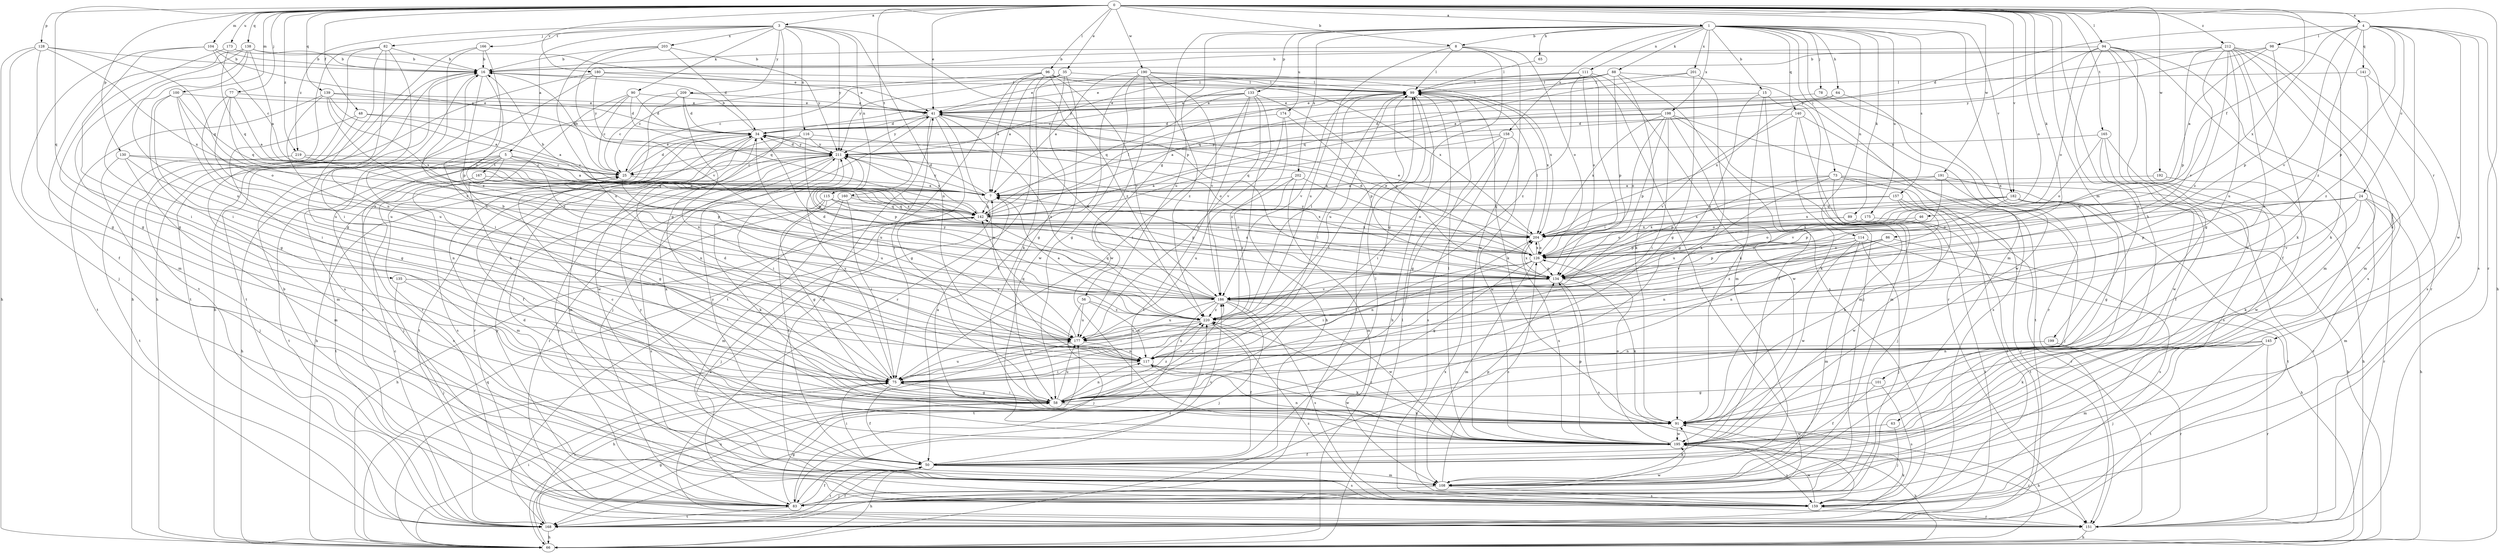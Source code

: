 strict digraph  {
0;
1;
3;
4;
5;
7;
8;
15;
16;
24;
25;
34;
35;
41;
46;
48;
50;
56;
58;
63;
64;
65;
66;
73;
75;
77;
78;
82;
83;
86;
88;
89;
90;
91;
94;
96;
98;
99;
100;
101;
104;
108;
111;
114;
115;
116;
117;
126;
128;
130;
133;
134;
135;
138;
139;
140;
141;
142;
145;
151;
157;
158;
159;
160;
165;
166;
167;
168;
173;
174;
175;
177;
180;
182;
186;
190;
191;
192;
195;
198;
199;
201;
202;
203;
204;
209;
211;
212;
219;
220;
0 -> 1  [label=a];
0 -> 3  [label=a];
0 -> 4  [label=a];
0 -> 8  [label=b];
0 -> 35  [label=e];
0 -> 41  [label=e];
0 -> 46  [label=f];
0 -> 48  [label=f];
0 -> 63  [label=h];
0 -> 77  [label=j];
0 -> 86  [label=k];
0 -> 94  [label=l];
0 -> 96  [label=l];
0 -> 100  [label=m];
0 -> 101  [label=m];
0 -> 104  [label=m];
0 -> 126  [label=o];
0 -> 128  [label=p];
0 -> 130  [label=p];
0 -> 135  [label=q];
0 -> 138  [label=q];
0 -> 139  [label=q];
0 -> 145  [label=r];
0 -> 151  [label=r];
0 -> 160  [label=t];
0 -> 165  [label=t];
0 -> 173  [label=u];
0 -> 180  [label=v];
0 -> 182  [label=v];
0 -> 190  [label=w];
0 -> 191  [label=w];
0 -> 192  [label=w];
0 -> 212  [label=z];
0 -> 219  [label=z];
1 -> 8  [label=b];
1 -> 15  [label=b];
1 -> 56  [label=g];
1 -> 64  [label=h];
1 -> 65  [label=h];
1 -> 73  [label=i];
1 -> 78  [label=j];
1 -> 88  [label=k];
1 -> 89  [label=k];
1 -> 108  [label=m];
1 -> 111  [label=n];
1 -> 114  [label=n];
1 -> 133  [label=p];
1 -> 140  [label=q];
1 -> 157  [label=s];
1 -> 158  [label=s];
1 -> 174  [label=u];
1 -> 175  [label=u];
1 -> 177  [label=u];
1 -> 182  [label=v];
1 -> 198  [label=x];
1 -> 199  [label=x];
1 -> 201  [label=x];
1 -> 202  [label=x];
3 -> 5  [label=a];
3 -> 58  [label=g];
3 -> 82  [label=j];
3 -> 90  [label=k];
3 -> 115  [label=n];
3 -> 116  [label=n];
3 -> 117  [label=n];
3 -> 134  [label=p];
3 -> 166  [label=t];
3 -> 203  [label=x];
3 -> 209  [label=y];
3 -> 211  [label=y];
3 -> 219  [label=z];
4 -> 24  [label=c];
4 -> 34  [label=d];
4 -> 66  [label=h];
4 -> 91  [label=k];
4 -> 98  [label=l];
4 -> 134  [label=p];
4 -> 141  [label=q];
4 -> 159  [label=s];
4 -> 186  [label=v];
4 -> 195  [label=w];
4 -> 204  [label=x];
4 -> 220  [label=z];
5 -> 7  [label=a];
5 -> 25  [label=c];
5 -> 58  [label=g];
5 -> 66  [label=h];
5 -> 83  [label=j];
5 -> 117  [label=n];
5 -> 159  [label=s];
5 -> 167  [label=t];
5 -> 168  [label=t];
7 -> 34  [label=d];
7 -> 142  [label=q];
7 -> 211  [label=y];
8 -> 16  [label=b];
8 -> 58  [label=g];
8 -> 99  [label=l];
8 -> 126  [label=o];
8 -> 177  [label=u];
8 -> 195  [label=w];
15 -> 41  [label=e];
15 -> 50  [label=f];
15 -> 58  [label=g];
15 -> 83  [label=j];
15 -> 91  [label=k];
16 -> 99  [label=l];
16 -> 126  [label=o];
16 -> 134  [label=p];
16 -> 159  [label=s];
16 -> 168  [label=t];
24 -> 66  [label=h];
24 -> 91  [label=k];
24 -> 108  [label=m];
24 -> 126  [label=o];
24 -> 134  [label=p];
24 -> 142  [label=q];
24 -> 151  [label=r];
24 -> 186  [label=v];
25 -> 7  [label=a];
25 -> 16  [label=b];
25 -> 34  [label=d];
25 -> 41  [label=e];
25 -> 108  [label=m];
25 -> 177  [label=u];
34 -> 16  [label=b];
34 -> 50  [label=f];
34 -> 66  [label=h];
34 -> 108  [label=m];
34 -> 177  [label=u];
34 -> 195  [label=w];
34 -> 211  [label=y];
35 -> 7  [label=a];
35 -> 25  [label=c];
35 -> 58  [label=g];
35 -> 91  [label=k];
35 -> 99  [label=l];
35 -> 195  [label=w];
35 -> 211  [label=y];
41 -> 34  [label=d];
41 -> 58  [label=g];
41 -> 75  [label=i];
41 -> 83  [label=j];
41 -> 117  [label=n];
41 -> 211  [label=y];
41 -> 220  [label=z];
46 -> 126  [label=o];
46 -> 204  [label=x];
48 -> 7  [label=a];
48 -> 34  [label=d];
48 -> 58  [label=g];
48 -> 108  [label=m];
50 -> 66  [label=h];
50 -> 75  [label=i];
50 -> 99  [label=l];
50 -> 108  [label=m];
50 -> 134  [label=p];
50 -> 159  [label=s];
50 -> 168  [label=t];
50 -> 186  [label=v];
50 -> 211  [label=y];
56 -> 83  [label=j];
56 -> 117  [label=n];
56 -> 177  [label=u];
56 -> 220  [label=z];
58 -> 75  [label=i];
58 -> 91  [label=k];
58 -> 99  [label=l];
58 -> 117  [label=n];
58 -> 177  [label=u];
58 -> 186  [label=v];
58 -> 220  [label=z];
63 -> 83  [label=j];
63 -> 195  [label=w];
64 -> 41  [label=e];
64 -> 195  [label=w];
64 -> 204  [label=x];
65 -> 99  [label=l];
66 -> 7  [label=a];
66 -> 16  [label=b];
66 -> 75  [label=i];
66 -> 99  [label=l];
66 -> 142  [label=q];
66 -> 177  [label=u];
73 -> 7  [label=a];
73 -> 66  [label=h];
73 -> 83  [label=j];
73 -> 134  [label=p];
73 -> 151  [label=r];
73 -> 168  [label=t];
73 -> 177  [label=u];
75 -> 34  [label=d];
75 -> 50  [label=f];
75 -> 58  [label=g];
75 -> 99  [label=l];
75 -> 177  [label=u];
75 -> 211  [label=y];
77 -> 7  [label=a];
77 -> 41  [label=e];
77 -> 177  [label=u];
77 -> 186  [label=v];
77 -> 220  [label=z];
78 -> 41  [label=e];
78 -> 151  [label=r];
82 -> 16  [label=b];
82 -> 58  [label=g];
82 -> 66  [label=h];
82 -> 75  [label=i];
82 -> 117  [label=n];
82 -> 168  [label=t];
83 -> 16  [label=b];
83 -> 50  [label=f];
83 -> 58  [label=g];
83 -> 168  [label=t];
83 -> 195  [label=w];
83 -> 211  [label=y];
83 -> 220  [label=z];
86 -> 117  [label=n];
86 -> 126  [label=o];
86 -> 159  [label=s];
86 -> 186  [label=v];
86 -> 220  [label=z];
88 -> 25  [label=c];
88 -> 41  [label=e];
88 -> 91  [label=k];
88 -> 99  [label=l];
88 -> 134  [label=p];
88 -> 142  [label=q];
88 -> 151  [label=r];
88 -> 159  [label=s];
88 -> 211  [label=y];
89 -> 126  [label=o];
89 -> 168  [label=t];
89 -> 195  [label=w];
89 -> 204  [label=x];
90 -> 25  [label=c];
90 -> 34  [label=d];
90 -> 41  [label=e];
90 -> 91  [label=k];
90 -> 142  [label=q];
90 -> 151  [label=r];
91 -> 7  [label=a];
91 -> 25  [label=c];
91 -> 66  [label=h];
91 -> 195  [label=w];
94 -> 7  [label=a];
94 -> 16  [label=b];
94 -> 50  [label=f];
94 -> 58  [label=g];
94 -> 108  [label=m];
94 -> 117  [label=n];
94 -> 126  [label=o];
94 -> 159  [label=s];
94 -> 195  [label=w];
96 -> 7  [label=a];
96 -> 25  [label=c];
96 -> 99  [label=l];
96 -> 151  [label=r];
96 -> 168  [label=t];
96 -> 186  [label=v];
96 -> 204  [label=x];
96 -> 220  [label=z];
98 -> 7  [label=a];
98 -> 16  [label=b];
98 -> 91  [label=k];
98 -> 134  [label=p];
98 -> 211  [label=y];
99 -> 41  [label=e];
99 -> 66  [label=h];
99 -> 91  [label=k];
99 -> 177  [label=u];
99 -> 186  [label=v];
99 -> 204  [label=x];
100 -> 41  [label=e];
100 -> 58  [label=g];
100 -> 75  [label=i];
100 -> 126  [label=o];
100 -> 142  [label=q];
100 -> 177  [label=u];
101 -> 50  [label=f];
101 -> 58  [label=g];
101 -> 159  [label=s];
104 -> 16  [label=b];
104 -> 25  [label=c];
104 -> 50  [label=f];
104 -> 75  [label=i];
104 -> 211  [label=y];
108 -> 41  [label=e];
108 -> 83  [label=j];
108 -> 91  [label=k];
108 -> 126  [label=o];
108 -> 159  [label=s];
111 -> 41  [label=e];
111 -> 75  [label=i];
111 -> 83  [label=j];
111 -> 99  [label=l];
111 -> 108  [label=m];
111 -> 126  [label=o];
111 -> 220  [label=z];
114 -> 66  [label=h];
114 -> 83  [label=j];
114 -> 108  [label=m];
114 -> 117  [label=n];
114 -> 126  [label=o];
114 -> 134  [label=p];
114 -> 186  [label=v];
114 -> 195  [label=w];
115 -> 58  [label=g];
115 -> 91  [label=k];
115 -> 126  [label=o];
115 -> 134  [label=p];
115 -> 142  [label=q];
115 -> 159  [label=s];
116 -> 126  [label=o];
116 -> 134  [label=p];
116 -> 151  [label=r];
116 -> 168  [label=t];
116 -> 211  [label=y];
117 -> 75  [label=i];
117 -> 91  [label=k];
117 -> 195  [label=w];
117 -> 220  [label=z];
126 -> 41  [label=e];
126 -> 58  [label=g];
126 -> 75  [label=i];
126 -> 99  [label=l];
126 -> 108  [label=m];
126 -> 117  [label=n];
126 -> 134  [label=p];
126 -> 204  [label=x];
126 -> 211  [label=y];
128 -> 16  [label=b];
128 -> 58  [label=g];
128 -> 66  [label=h];
128 -> 83  [label=j];
128 -> 142  [label=q];
128 -> 204  [label=x];
130 -> 25  [label=c];
130 -> 83  [label=j];
130 -> 108  [label=m];
130 -> 117  [label=n];
130 -> 142  [label=q];
133 -> 34  [label=d];
133 -> 41  [label=e];
133 -> 66  [label=h];
133 -> 75  [label=i];
133 -> 134  [label=p];
133 -> 142  [label=q];
133 -> 168  [label=t];
133 -> 186  [label=v];
134 -> 7  [label=a];
134 -> 91  [label=k];
134 -> 159  [label=s];
134 -> 186  [label=v];
134 -> 204  [label=x];
135 -> 75  [label=i];
135 -> 83  [label=j];
135 -> 186  [label=v];
138 -> 7  [label=a];
138 -> 16  [label=b];
138 -> 41  [label=e];
138 -> 58  [label=g];
138 -> 75  [label=i];
138 -> 108  [label=m];
138 -> 177  [label=u];
139 -> 7  [label=a];
139 -> 34  [label=d];
139 -> 41  [label=e];
139 -> 168  [label=t];
139 -> 177  [label=u];
139 -> 204  [label=x];
139 -> 220  [label=z];
140 -> 34  [label=d];
140 -> 91  [label=k];
140 -> 108  [label=m];
140 -> 159  [label=s];
140 -> 186  [label=v];
141 -> 99  [label=l];
141 -> 159  [label=s];
141 -> 220  [label=z];
142 -> 16  [label=b];
142 -> 66  [label=h];
142 -> 83  [label=j];
142 -> 99  [label=l];
142 -> 204  [label=x];
142 -> 211  [label=y];
145 -> 83  [label=j];
145 -> 91  [label=k];
145 -> 108  [label=m];
145 -> 117  [label=n];
145 -> 151  [label=r];
145 -> 168  [label=t];
151 -> 66  [label=h];
151 -> 220  [label=z];
157 -> 75  [label=i];
157 -> 91  [label=k];
157 -> 142  [label=q];
157 -> 151  [label=r];
157 -> 204  [label=x];
158 -> 58  [label=g];
158 -> 75  [label=i];
158 -> 142  [label=q];
158 -> 159  [label=s];
158 -> 195  [label=w];
158 -> 211  [label=y];
159 -> 34  [label=d];
159 -> 151  [label=r];
159 -> 195  [label=w];
159 -> 204  [label=x];
160 -> 50  [label=f];
160 -> 75  [label=i];
160 -> 108  [label=m];
160 -> 142  [label=q];
160 -> 204  [label=x];
165 -> 50  [label=f];
165 -> 126  [label=o];
165 -> 159  [label=s];
165 -> 195  [label=w];
165 -> 211  [label=y];
166 -> 16  [label=b];
166 -> 66  [label=h];
166 -> 117  [label=n];
166 -> 220  [label=z];
167 -> 7  [label=a];
167 -> 159  [label=s];
167 -> 168  [label=t];
167 -> 204  [label=x];
168 -> 25  [label=c];
168 -> 50  [label=f];
168 -> 58  [label=g];
168 -> 66  [label=h];
168 -> 75  [label=i];
168 -> 91  [label=k];
168 -> 99  [label=l];
173 -> 16  [label=b];
173 -> 58  [label=g];
173 -> 142  [label=q];
174 -> 34  [label=d];
174 -> 134  [label=p];
174 -> 177  [label=u];
174 -> 220  [label=z];
175 -> 134  [label=p];
175 -> 168  [label=t];
175 -> 204  [label=x];
177 -> 16  [label=b];
177 -> 66  [label=h];
177 -> 117  [label=n];
177 -> 142  [label=q];
180 -> 41  [label=e];
180 -> 75  [label=i];
180 -> 99  [label=l];
180 -> 168  [label=t];
180 -> 211  [label=y];
182 -> 58  [label=g];
182 -> 66  [label=h];
182 -> 126  [label=o];
182 -> 134  [label=p];
182 -> 142  [label=q];
182 -> 168  [label=t];
182 -> 204  [label=x];
186 -> 34  [label=d];
186 -> 41  [label=e];
186 -> 83  [label=j];
186 -> 142  [label=q];
186 -> 159  [label=s];
186 -> 168  [label=t];
186 -> 177  [label=u];
186 -> 195  [label=w];
186 -> 211  [label=y];
186 -> 220  [label=z];
190 -> 7  [label=a];
190 -> 50  [label=f];
190 -> 58  [label=g];
190 -> 99  [label=l];
190 -> 186  [label=v];
190 -> 195  [label=w];
190 -> 204  [label=x];
190 -> 220  [label=z];
191 -> 7  [label=a];
191 -> 83  [label=j];
191 -> 151  [label=r];
191 -> 186  [label=v];
191 -> 204  [label=x];
192 -> 7  [label=a];
192 -> 195  [label=w];
195 -> 50  [label=f];
195 -> 66  [label=h];
195 -> 99  [label=l];
195 -> 117  [label=n];
195 -> 126  [label=o];
195 -> 134  [label=p];
195 -> 151  [label=r];
195 -> 159  [label=s];
195 -> 204  [label=x];
195 -> 211  [label=y];
195 -> 220  [label=z];
198 -> 7  [label=a];
198 -> 34  [label=d];
198 -> 75  [label=i];
198 -> 108  [label=m];
198 -> 126  [label=o];
198 -> 134  [label=p];
198 -> 168  [label=t];
198 -> 195  [label=w];
198 -> 204  [label=x];
199 -> 117  [label=n];
199 -> 151  [label=r];
201 -> 58  [label=g];
201 -> 91  [label=k];
201 -> 99  [label=l];
201 -> 142  [label=q];
202 -> 7  [label=a];
202 -> 108  [label=m];
202 -> 126  [label=o];
202 -> 177  [label=u];
202 -> 220  [label=z];
203 -> 16  [label=b];
203 -> 34  [label=d];
203 -> 177  [label=u];
203 -> 186  [label=v];
203 -> 211  [label=y];
204 -> 34  [label=d];
204 -> 41  [label=e];
204 -> 126  [label=o];
209 -> 25  [label=c];
209 -> 34  [label=d];
209 -> 41  [label=e];
209 -> 117  [label=n];
209 -> 151  [label=r];
211 -> 25  [label=c];
211 -> 34  [label=d];
211 -> 75  [label=i];
211 -> 83  [label=j];
211 -> 91  [label=k];
211 -> 134  [label=p];
211 -> 151  [label=r];
212 -> 16  [label=b];
212 -> 91  [label=k];
212 -> 108  [label=m];
212 -> 117  [label=n];
212 -> 134  [label=p];
212 -> 151  [label=r];
212 -> 177  [label=u];
212 -> 186  [label=v];
212 -> 195  [label=w];
212 -> 211  [label=y];
212 -> 220  [label=z];
219 -> 25  [label=c];
219 -> 134  [label=p];
219 -> 168  [label=t];
220 -> 7  [label=a];
220 -> 50  [label=f];
220 -> 75  [label=i];
220 -> 99  [label=l];
220 -> 177  [label=u];
}
